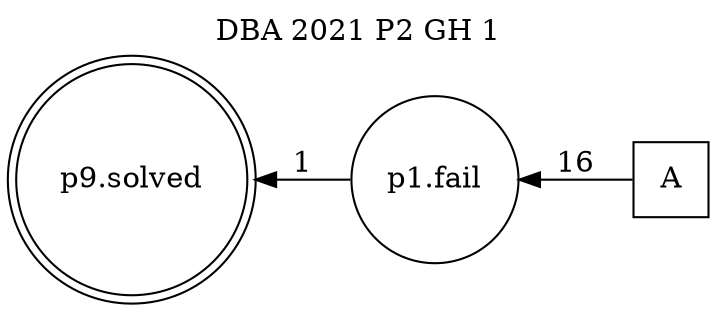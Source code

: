 digraph DBA_2021_P2_GH_1 {
labelloc="tl"
label= " DBA 2021 P2 GH 1 "
rankdir="RL";
graph [ size=" 10 , 10 !"]

"A" [shape="square" label="A"]
"p1.fail" [shape="circle" label="p1.fail"]
"p9.solved" [shape="doublecircle" label="p9.solved"]
"A" -> "p1.fail" [ label=16]
"p1.fail" -> "p9.solved" [ label=1]
}
